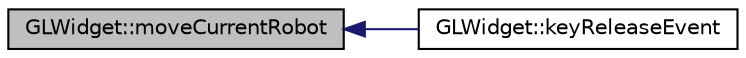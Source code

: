 digraph "GLWidget::moveCurrentRobot"
{
 // INTERACTIVE_SVG=YES
  edge [fontname="Helvetica",fontsize="10",labelfontname="Helvetica",labelfontsize="10"];
  node [fontname="Helvetica",fontsize="10",shape=record];
  rankdir="LR";
  Node1 [label="GLWidget::moveCurrentRobot",height=0.2,width=0.4,color="black", fillcolor="grey75", style="filled", fontcolor="black"];
  Node1 -> Node2 [dir="back",color="midnightblue",fontsize="10",style="solid",fontname="Helvetica"];
  Node2 [label="GLWidget::keyReleaseEvent",height=0.2,width=0.4,color="black", fillcolor="white", style="filled",URL="$da/d10/class_g_l_widget.html#a53e9b408bfffea55c313b47139aab25f"];
}
